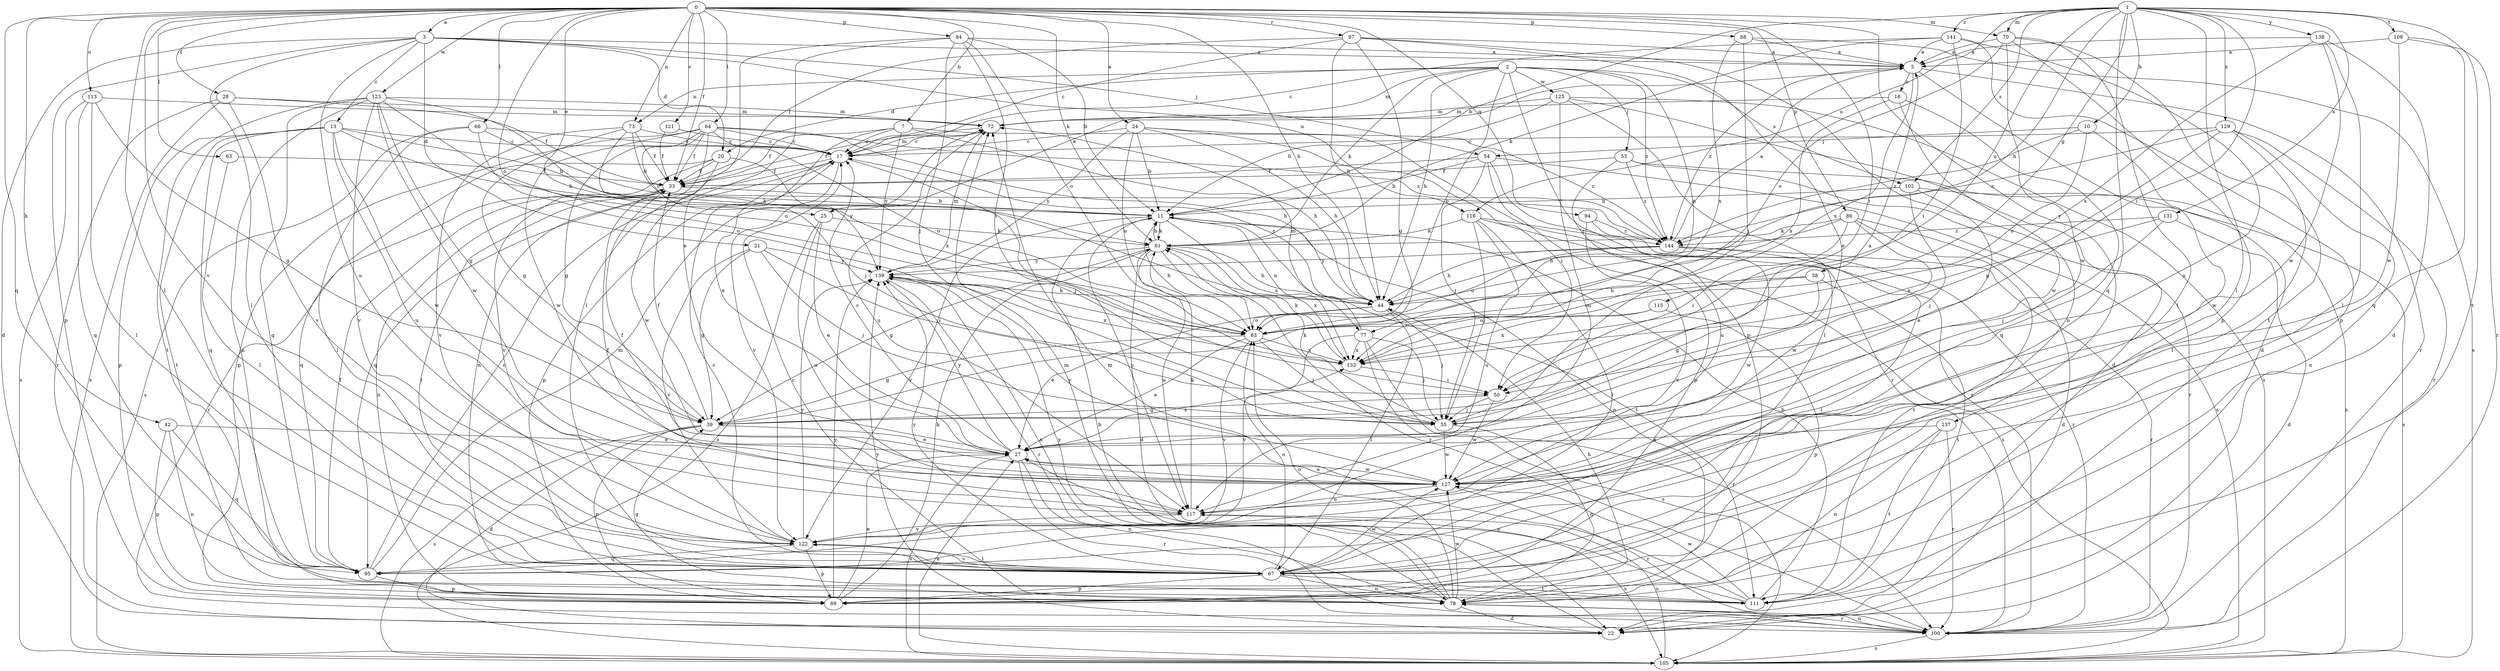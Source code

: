strict digraph  {
0;
1;
2;
3;
5;
7;
10;
11;
13;
16;
17;
20;
21;
22;
24;
25;
27;
28;
33;
38;
39;
42;
44;
50;
53;
54;
55;
61;
63;
64;
66;
67;
70;
72;
73;
77;
78;
83;
84;
86;
88;
89;
94;
95;
97;
100;
102;
105;
108;
111;
113;
115;
116;
117;
121;
122;
123;
125;
127;
129;
131;
133;
137;
138;
139;
141;
144;
0 -> 3  [label=a];
0 -> 7  [label=b];
0 -> 24  [label=e];
0 -> 25  [label=e];
0 -> 28  [label=f];
0 -> 33  [label=f];
0 -> 42  [label=h];
0 -> 44  [label=h];
0 -> 50  [label=i];
0 -> 61  [label=k];
0 -> 63  [label=l];
0 -> 64  [label=l];
0 -> 66  [label=l];
0 -> 67  [label=l];
0 -> 70  [label=m];
0 -> 73  [label=n];
0 -> 83  [label=o];
0 -> 84  [label=p];
0 -> 86  [label=p];
0 -> 88  [label=p];
0 -> 94  [label=q];
0 -> 95  [label=q];
0 -> 97  [label=r];
0 -> 113  [label=u];
0 -> 121  [label=v];
0 -> 122  [label=v];
0 -> 123  [label=w];
0 -> 137  [label=y];
1 -> 10  [label=b];
1 -> 11  [label=b];
1 -> 38  [label=g];
1 -> 44  [label=h];
1 -> 50  [label=i];
1 -> 67  [label=l];
1 -> 70  [label=m];
1 -> 95  [label=q];
1 -> 102  [label=s];
1 -> 108  [label=t];
1 -> 111  [label=t];
1 -> 115  [label=u];
1 -> 116  [label=u];
1 -> 129  [label=x];
1 -> 131  [label=x];
1 -> 138  [label=y];
1 -> 141  [label=z];
2 -> 20  [label=d];
2 -> 44  [label=h];
2 -> 53  [label=j];
2 -> 61  [label=k];
2 -> 72  [label=m];
2 -> 73  [label=n];
2 -> 77  [label=n];
2 -> 83  [label=o];
2 -> 89  [label=p];
2 -> 102  [label=s];
2 -> 125  [label=w];
2 -> 144  [label=z];
3 -> 5  [label=a];
3 -> 13  [label=c];
3 -> 20  [label=d];
3 -> 21  [label=d];
3 -> 22  [label=d];
3 -> 54  [label=j];
3 -> 67  [label=l];
3 -> 89  [label=p];
3 -> 116  [label=u];
3 -> 117  [label=u];
5 -> 16  [label=c];
5 -> 22  [label=d];
5 -> 25  [label=e];
5 -> 100  [label=r];
5 -> 133  [label=x];
5 -> 144  [label=z];
7 -> 17  [label=c];
7 -> 27  [label=e];
7 -> 33  [label=f];
7 -> 44  [label=h];
7 -> 139  [label=y];
7 -> 144  [label=z];
10 -> 54  [label=j];
10 -> 83  [label=o];
10 -> 127  [label=w];
10 -> 144  [label=z];
11 -> 61  [label=k];
11 -> 77  [label=n];
11 -> 78  [label=n];
11 -> 111  [label=t];
11 -> 117  [label=u];
11 -> 122  [label=v];
11 -> 133  [label=x];
13 -> 11  [label=b];
13 -> 17  [label=c];
13 -> 61  [label=k];
13 -> 89  [label=p];
13 -> 95  [label=q];
13 -> 111  [label=t];
13 -> 117  [label=u];
13 -> 127  [label=w];
16 -> 72  [label=m];
16 -> 95  [label=q];
16 -> 127  [label=w];
16 -> 133  [label=x];
17 -> 33  [label=f];
17 -> 55  [label=j];
17 -> 72  [label=m];
17 -> 89  [label=p];
17 -> 95  [label=q];
17 -> 122  [label=v];
20 -> 33  [label=f];
20 -> 95  [label=q];
20 -> 122  [label=v];
20 -> 127  [label=w];
20 -> 139  [label=y];
21 -> 39  [label=g];
21 -> 50  [label=i];
21 -> 55  [label=j];
21 -> 122  [label=v];
21 -> 139  [label=y];
22 -> 11  [label=b];
22 -> 139  [label=y];
24 -> 11  [label=b];
24 -> 17  [label=c];
24 -> 44  [label=h];
24 -> 50  [label=i];
24 -> 83  [label=o];
24 -> 100  [label=r];
24 -> 139  [label=y];
25 -> 27  [label=e];
25 -> 61  [label=k];
25 -> 105  [label=s];
25 -> 117  [label=u];
27 -> 17  [label=c];
27 -> 78  [label=n];
27 -> 100  [label=r];
27 -> 105  [label=s];
27 -> 127  [label=w];
27 -> 133  [label=x];
27 -> 139  [label=y];
28 -> 33  [label=f];
28 -> 72  [label=m];
28 -> 100  [label=r];
28 -> 105  [label=s];
28 -> 122  [label=v];
33 -> 11  [label=b];
33 -> 67  [label=l];
33 -> 78  [label=n];
33 -> 100  [label=r];
38 -> 39  [label=g];
38 -> 44  [label=h];
38 -> 83  [label=o];
38 -> 111  [label=t];
39 -> 22  [label=d];
39 -> 27  [label=e];
39 -> 33  [label=f];
39 -> 89  [label=p];
39 -> 105  [label=s];
42 -> 27  [label=e];
42 -> 78  [label=n];
42 -> 89  [label=p];
42 -> 95  [label=q];
44 -> 17  [label=c];
44 -> 27  [label=e];
44 -> 55  [label=j];
44 -> 67  [label=l];
44 -> 83  [label=o];
50 -> 39  [label=g];
50 -> 55  [label=j];
50 -> 127  [label=w];
53 -> 33  [label=f];
53 -> 100  [label=r];
53 -> 105  [label=s];
53 -> 117  [label=u];
53 -> 144  [label=z];
54 -> 11  [label=b];
54 -> 33  [label=f];
54 -> 55  [label=j];
54 -> 89  [label=p];
54 -> 100  [label=r];
54 -> 105  [label=s];
55 -> 5  [label=a];
55 -> 61  [label=k];
55 -> 78  [label=n];
55 -> 127  [label=w];
61 -> 11  [label=b];
61 -> 22  [label=d];
61 -> 39  [label=g];
61 -> 44  [label=h];
61 -> 100  [label=r];
61 -> 117  [label=u];
61 -> 133  [label=x];
61 -> 139  [label=y];
63 -> 33  [label=f];
63 -> 67  [label=l];
64 -> 17  [label=c];
64 -> 33  [label=f];
64 -> 39  [label=g];
64 -> 44  [label=h];
64 -> 55  [label=j];
64 -> 78  [label=n];
64 -> 83  [label=o];
64 -> 89  [label=p];
64 -> 127  [label=w];
64 -> 144  [label=z];
66 -> 17  [label=c];
66 -> 67  [label=l];
66 -> 83  [label=o];
66 -> 105  [label=s];
66 -> 144  [label=z];
67 -> 17  [label=c];
67 -> 78  [label=n];
67 -> 83  [label=o];
67 -> 89  [label=p];
67 -> 111  [label=t];
67 -> 122  [label=v];
67 -> 127  [label=w];
67 -> 139  [label=y];
70 -> 5  [label=a];
70 -> 67  [label=l];
70 -> 83  [label=o];
70 -> 89  [label=p];
70 -> 111  [label=t];
70 -> 127  [label=w];
72 -> 17  [label=c];
72 -> 33  [label=f];
72 -> 117  [label=u];
73 -> 11  [label=b];
73 -> 17  [label=c];
73 -> 33  [label=f];
73 -> 39  [label=g];
73 -> 122  [label=v];
73 -> 133  [label=x];
77 -> 55  [label=j];
77 -> 72  [label=m];
77 -> 100  [label=r];
77 -> 105  [label=s];
77 -> 122  [label=v];
77 -> 133  [label=x];
78 -> 17  [label=c];
78 -> 22  [label=d];
78 -> 44  [label=h];
78 -> 72  [label=m];
78 -> 83  [label=o];
78 -> 100  [label=r];
78 -> 127  [label=w];
78 -> 139  [label=y];
83 -> 11  [label=b];
83 -> 27  [label=e];
83 -> 39  [label=g];
83 -> 55  [label=j];
83 -> 122  [label=v];
83 -> 133  [label=x];
84 -> 5  [label=a];
84 -> 11  [label=b];
84 -> 27  [label=e];
84 -> 50  [label=i];
84 -> 55  [label=j];
84 -> 67  [label=l];
84 -> 83  [label=o];
86 -> 22  [label=d];
86 -> 44  [label=h];
86 -> 50  [label=i];
86 -> 61  [label=k];
86 -> 111  [label=t];
86 -> 127  [label=w];
88 -> 5  [label=a];
88 -> 55  [label=j];
88 -> 105  [label=s];
88 -> 133  [label=x];
89 -> 27  [label=e];
89 -> 61  [label=k];
89 -> 139  [label=y];
94 -> 100  [label=r];
94 -> 122  [label=v];
94 -> 144  [label=z];
95 -> 17  [label=c];
95 -> 33  [label=f];
95 -> 72  [label=m];
95 -> 89  [label=p];
97 -> 5  [label=a];
97 -> 17  [label=c];
97 -> 27  [label=e];
97 -> 33  [label=f];
97 -> 39  [label=g];
97 -> 44  [label=h];
97 -> 78  [label=n];
100 -> 78  [label=n];
100 -> 105  [label=s];
102 -> 11  [label=b];
102 -> 27  [label=e];
102 -> 55  [label=j];
102 -> 105  [label=s];
105 -> 27  [label=e];
105 -> 117  [label=u];
108 -> 5  [label=a];
108 -> 95  [label=q];
108 -> 100  [label=r];
108 -> 127  [label=w];
111 -> 11  [label=b];
111 -> 27  [label=e];
111 -> 39  [label=g];
111 -> 72  [label=m];
111 -> 127  [label=w];
113 -> 39  [label=g];
113 -> 67  [label=l];
113 -> 72  [label=m];
113 -> 95  [label=q];
113 -> 105  [label=s];
115 -> 83  [label=o];
115 -> 89  [label=p];
115 -> 133  [label=x];
116 -> 55  [label=j];
116 -> 61  [label=k];
116 -> 67  [label=l];
116 -> 105  [label=s];
116 -> 117  [label=u];
116 -> 144  [label=z];
117 -> 33  [label=f];
117 -> 61  [label=k];
117 -> 105  [label=s];
117 -> 122  [label=v];
121 -> 17  [label=c];
121 -> 33  [label=f];
122 -> 67  [label=l];
122 -> 89  [label=p];
122 -> 95  [label=q];
122 -> 139  [label=y];
123 -> 39  [label=g];
123 -> 44  [label=h];
123 -> 72  [label=m];
123 -> 78  [label=n];
123 -> 83  [label=o];
123 -> 95  [label=q];
123 -> 111  [label=t];
123 -> 122  [label=v];
123 -> 127  [label=w];
125 -> 11  [label=b];
125 -> 22  [label=d];
125 -> 67  [label=l];
125 -> 72  [label=m];
125 -> 105  [label=s];
125 -> 117  [label=u];
127 -> 27  [label=e];
127 -> 33  [label=f];
127 -> 100  [label=r];
127 -> 117  [label=u];
127 -> 139  [label=y];
129 -> 17  [label=c];
129 -> 39  [label=g];
129 -> 67  [label=l];
129 -> 78  [label=n];
129 -> 100  [label=r];
129 -> 144  [label=z];
131 -> 22  [label=d];
131 -> 55  [label=j];
131 -> 133  [label=x];
131 -> 144  [label=z];
133 -> 50  [label=i];
133 -> 61  [label=k];
137 -> 27  [label=e];
137 -> 78  [label=n];
137 -> 100  [label=r];
137 -> 111  [label=t];
138 -> 5  [label=a];
138 -> 22  [label=d];
138 -> 67  [label=l];
138 -> 127  [label=w];
138 -> 133  [label=x];
139 -> 44  [label=h];
139 -> 72  [label=m];
139 -> 78  [label=n];
139 -> 100  [label=r];
139 -> 133  [label=x];
141 -> 5  [label=a];
141 -> 17  [label=c];
141 -> 50  [label=i];
141 -> 61  [label=k];
141 -> 89  [label=p];
141 -> 117  [label=u];
144 -> 5  [label=a];
144 -> 44  [label=h];
144 -> 67  [label=l];
144 -> 83  [label=o];
144 -> 100  [label=r];
144 -> 127  [label=w];
144 -> 139  [label=y];
}
